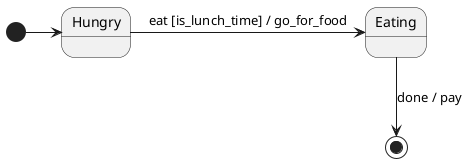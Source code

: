 @startuml

State Hungry
State Eating

[*] -> Hungry
Hungry -right-> Eating: eat [is_lunch_time] / go_for_food
Eating -down-> [*]: done / pay

@enduml
